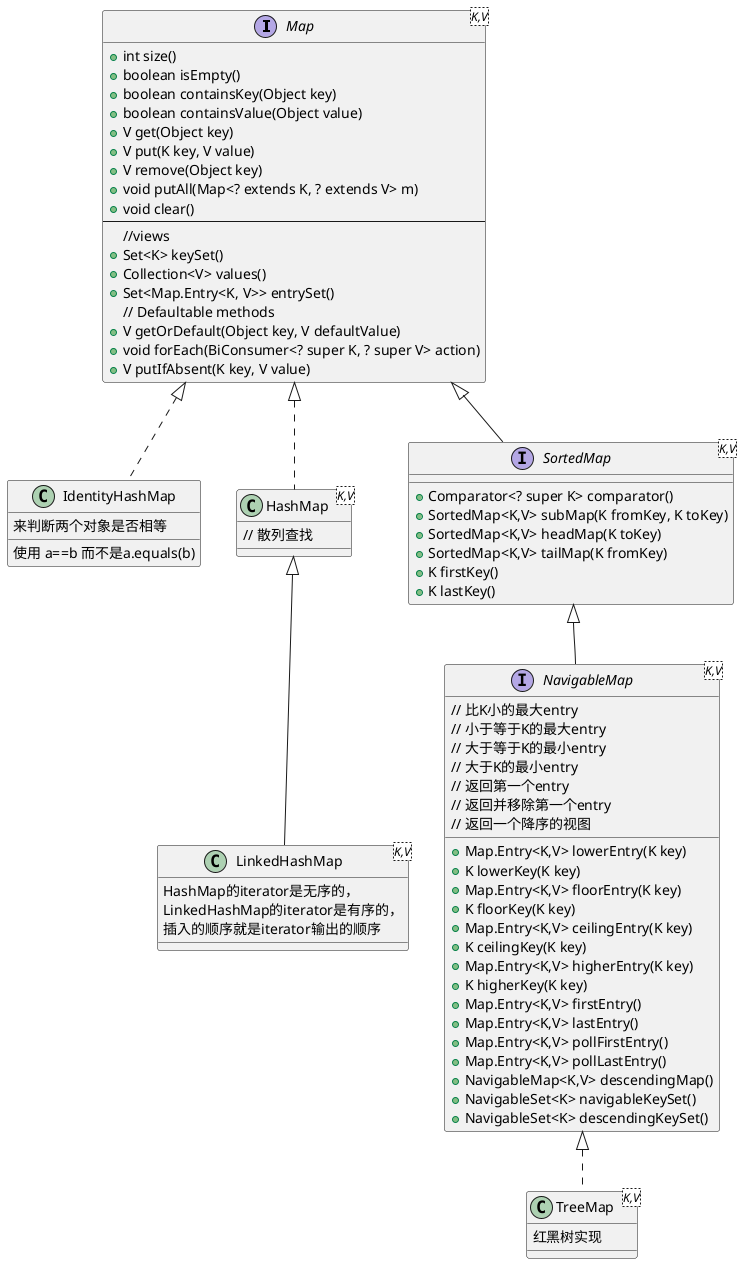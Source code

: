 @startuml
interface Map<K,V>{
    +int size()
    +boolean isEmpty()
    +boolean containsKey(Object key)
    +boolean containsValue(Object value)
    +V get(Object key)
    +V put(K key, V value)
    +V remove(Object key)
    +void putAll(Map<? extends K, ? extends V> m)
    +void clear()
    ---
    //views
    +Set<K> keySet()
    +Collection<V> values()
    +Set<Map.Entry<K, V>> entrySet()
    // Defaultable methods
    +V getOrDefault(Object key, V defaultValue)
    +void forEach(BiConsumer<? super K, ? super V> action)
    +V putIfAbsent(K key, V value)
}

class IdentityHashMap implements Map {
    使用 a==b 而不是a.equals(b)
    来判断两个对象是否相等
}

class HashMap<K,V> implements Map{
    // 散列查找
}

class LinkedHashMap<K,V> extends HashMap{
    HashMap的iterator是无序的，
    LinkedHashMap的iterator是有序的，
    插入的顺序就是iterator输出的顺序
}

interface SortedMap<K,V> extends Map{
    +Comparator<? super K> comparator()
    +SortedMap<K,V> subMap(K fromKey, K toKey)
    +SortedMap<K,V> headMap(K toKey)
    +SortedMap<K,V> tailMap(K fromKey)
    +K firstKey()
    +K lastKey()
}

interface NavigableMap<K,V> extends SortedMap{
    // 比K小的最大entry
    +Map.Entry<K,V> lowerEntry(K key)
    +K lowerKey(K key)
    // 小于等于K的最大entry
    +Map.Entry<K,V> floorEntry(K key)
    +K floorKey(K key)
    // 大于等于K的最小entry
    +Map.Entry<K,V> ceilingEntry(K key)
    +K ceilingKey(K key)
    // 大于K的最小entry
    +Map.Entry<K,V> higherEntry(K key)
    +K higherKey(K key)
    // 返回第一个entry
    +Map.Entry<K,V> firstEntry()
    +Map.Entry<K,V> lastEntry()
    // 返回并移除第一个entry
    +Map.Entry<K,V> pollFirstEntry()
    +Map.Entry<K,V> pollLastEntry()
    // 返回一个降序的视图
    +NavigableMap<K,V> descendingMap()
    +NavigableSet<K> navigableKeySet()
    +NavigableSet<K> descendingKeySet()
}



class TreeMap<K,V> implements NavigableMap{
    红黑树实现
}

@enduml
